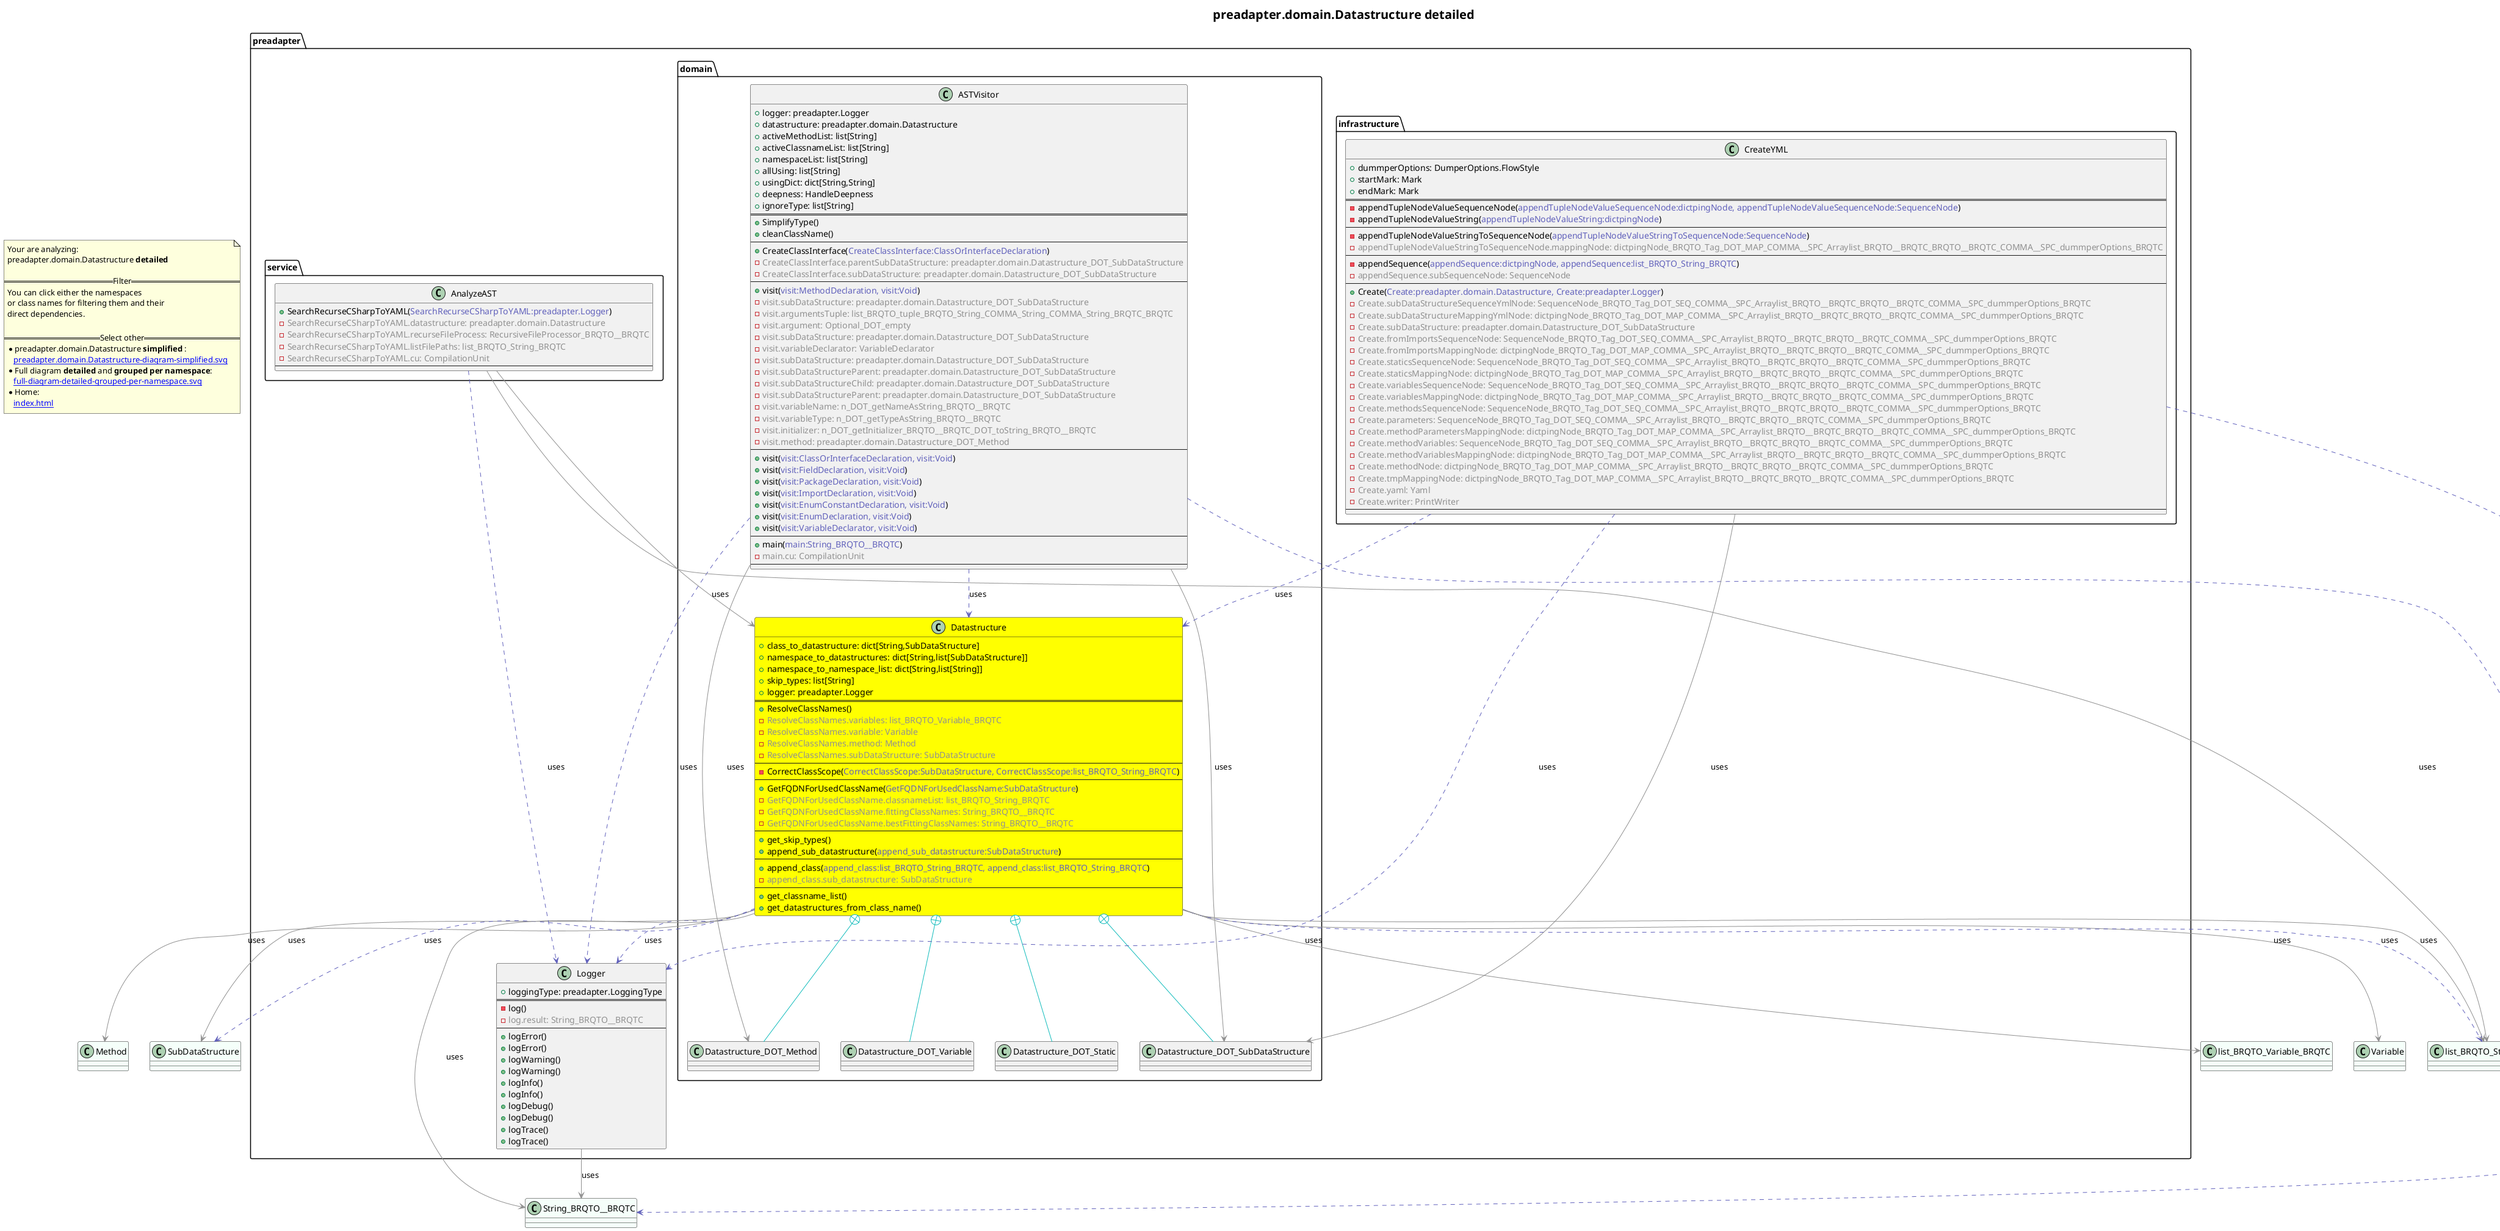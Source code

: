 @startuml
title <size:20>preadapter.domain.Datastructure **detailed** </size>
note "Your are analyzing:\npreadapter.domain.Datastructure **detailed** \n\n==Filter==\nYou can click either the namespaces \nor class names for filtering them and their\ndirect dependencies.\n\n==Select other==\n* preadapter.domain.Datastructure **simplified** :\n   [[preadapter.domain.Datastructure-diagram-simplified.svg]]\n* Full diagram **detailed** and **grouped per namespace**:\n   [[full-diagram-detailed-grouped-per-namespace.svg]]\n* Home:\n   [[index.html]]" as FloatingNote
class list_BRQTO_Variable_BRQTC [[list_BRQTO_Variable_BRQTC-diagram-detailed.svg]] #MintCream {
}
class Variable [[Variable-diagram-detailed.svg]] #MintCream {
}
class Method [[Method-diagram-detailed.svg]] #MintCream {
}
class SubDataStructure [[SubDataStructure-diagram-detailed.svg]] #MintCream {
}
class list_BRQTO_String_BRQTC [[list_BRQTO_String_BRQTC-diagram-detailed.svg]] #MintCream {
}
class String_BRQTO__BRQTC [[String_BRQTO__BRQTC-diagram-detailed.svg]] #MintCream {
}
class preadapter.Logger [[preadapter.Logger-diagram-detailed.svg]]  {
  + loggingType: preadapter.LoggingType
==
  - log(<font color="6060BB"></font>)
  - <font color="909090">log.result: String_BRQTO__BRQTC</font>
--
  + logError(<font color="6060BB"></font>)
  + logError(<font color="6060BB"></font>)
  + logWarning(<font color="6060BB"></font>)
  + logWarning(<font color="6060BB"></font>)
  + logInfo(<font color="6060BB"></font>)
  + logInfo(<font color="6060BB"></font>)
  + logDebug(<font color="6060BB"></font>)
  + logDebug(<font color="6060BB"></font>)
  + logTrace(<font color="6060BB"></font>)
  + logTrace(<font color="6060BB"></font>)
}
  class preadapter.domain.Datastructure [[preadapter.domain.Datastructure-diagram-detailed.svg]] #yellow {
    + class_to_datastructure: dict[String,SubDataStructure]
    + namespace_to_datastructures: dict[String,list[SubDataStructure]]
    + namespace_to_namespace_list: dict[String,list[String]]
    + skip_types: list[String]
    + logger: preadapter.Logger
==
    + ResolveClassNames(<font color="6060BB"></font>)
    - <font color="909090">ResolveClassNames.variables: list_BRQTO_Variable_BRQTC</font>
    - <font color="909090">ResolveClassNames.variable: Variable</font>
    - <font color="909090">ResolveClassNames.method: Method</font>
    - <font color="909090">ResolveClassNames.subDataStructure: SubDataStructure</font>
--
    - CorrectClassScope(<font color="6060BB">CorrectClassScope:SubDataStructure, CorrectClassScope:list_BRQTO_String_BRQTC</font>)
--
    + GetFQDNForUsedClassName(<font color="6060BB">GetFQDNForUsedClassName:SubDataStructure</font>)
    - <font color="909090">GetFQDNForUsedClassName.classnameList: list_BRQTO_String_BRQTC</font>
    - <font color="909090">GetFQDNForUsedClassName.fittingClassNames: String_BRQTO__BRQTC</font>
    - <font color="909090">GetFQDNForUsedClassName.bestFittingClassNames: String_BRQTO__BRQTC</font>
--
    + get_skip_types(<font color="6060BB"></font>)
    + append_sub_datastructure(<font color="6060BB">append_sub_datastructure:SubDataStructure</font>)
--
    + append_class(<font color="6060BB">append_class:list_BRQTO_String_BRQTC, append_class:list_BRQTO_String_BRQTC</font>)
    - <font color="909090">append_class.sub_datastructure: SubDataStructure</font>
--
    + get_classname_list(<font color="6060BB"></font>)
    + get_datastructures_from_class_name(<font color="6060BB"></font>)
  }
  class preadapter.domain.Datastructure_DOT_Method [[preadapter.domain.Datastructure_DOT_Method-diagram-detailed.svg]]  {
  }
  class preadapter.domain.Datastructure_DOT_Static [[preadapter.domain.Datastructure_DOT_Static-diagram-detailed.svg]]  {
  }
  class preadapter.domain.Datastructure_DOT_Variable [[preadapter.domain.Datastructure_DOT_Variable-diagram-detailed.svg]]  {
  }
  class preadapter.domain.Datastructure_DOT_SubDataStructure [[preadapter.domain.Datastructure_DOT_SubDataStructure-diagram-detailed.svg]]  {
  }
  class preadapter.domain.ASTVisitor [[preadapter.domain.ASTVisitor-diagram-detailed.svg]]  {
    + logger: preadapter.Logger
    + datastructure: preadapter.domain.Datastructure
    + activeMethodList: list[String]
    + activeClassnameList: list[String]
    + namespaceList: list[String]
    + allUsing: list[String]
    + usingDict: dict[String,String]
    + deepness: HandleDeepness
    + ignoreType: list[String]
==
    + SimplifyType(<font color="6060BB"></font>)
    + cleanClassName(<font color="6060BB"></font>)
--
    + CreateClassInterface(<font color="6060BB">CreateClassInterface:ClassOrInterfaceDeclaration</font>)
    - <font color="909090">CreateClassInterface.parentSubDataStructure: preadapter.domain.Datastructure_DOT_SubDataStructure</font>
    - <font color="909090">CreateClassInterface.subDataStructure: preadapter.domain.Datastructure_DOT_SubDataStructure</font>
--
    + visit(<font color="6060BB">visit:MethodDeclaration, visit:Void</font>)
    - <font color="909090">visit.subDataStructure: preadapter.domain.Datastructure_DOT_SubDataStructure</font>
    - <font color="909090">visit.argumentsTuple: list_BRQTO_tuple_BRQTO_String_COMMA_String_COMMA_String_BRQTC_BRQTC</font>
    - <font color="909090">visit.argument: Optional_DOT_empty</font>
    - <font color="909090">visit.subDataStructure: preadapter.domain.Datastructure_DOT_SubDataStructure</font>
    - <font color="909090">visit.variableDeclarator: VariableDeclarator</font>
    - <font color="909090">visit.subDataStructure: preadapter.domain.Datastructure_DOT_SubDataStructure</font>
    - <font color="909090">visit.subDataStructureParent: preadapter.domain.Datastructure_DOT_SubDataStructure</font>
    - <font color="909090">visit.subDataStructureChild: preadapter.domain.Datastructure_DOT_SubDataStructure</font>
    - <font color="909090">visit.subDataStructureParent: preadapter.domain.Datastructure_DOT_SubDataStructure</font>
    - <font color="909090">visit.variableName: n_DOT_getNameAsString_BRQTO__BRQTC</font>
    - <font color="909090">visit.variableType: n_DOT_getTypeAsString_BRQTO__BRQTC</font>
    - <font color="909090">visit.initializer: n_DOT_getInitializer_BRQTO__BRQTC_DOT_toString_BRQTO__BRQTC</font>
    - <font color="909090">visit.method: preadapter.domain.Datastructure_DOT_Method</font>
--
    + visit(<font color="6060BB">visit:ClassOrInterfaceDeclaration, visit:Void</font>)
    + visit(<font color="6060BB">visit:FieldDeclaration, visit:Void</font>)
    + visit(<font color="6060BB">visit:PackageDeclaration, visit:Void</font>)
    + visit(<font color="6060BB">visit:ImportDeclaration, visit:Void</font>)
    + visit(<font color="6060BB">visit:EnumConstantDeclaration, visit:Void</font>)
    + visit(<font color="6060BB">visit:EnumDeclaration, visit:Void</font>)
    + visit(<font color="6060BB">visit:VariableDeclarator, visit:Void</font>)
--
    + main(<font color="6060BB">main:String_BRQTO__BRQTC</font>)
    - <font color="909090">main.cu: CompilationUnit</font>
--
  }
  class preadapter.infrastructure.CreateYML [[preadapter.infrastructure.CreateYML-diagram-detailed.svg]]  {
    + dummperOptions: DumperOptions.FlowStyle
    + startMark: Mark
    + endMark: Mark
==
    - appendTupleNodeValueSequenceNode(<font color="6060BB">appendTupleNodeValueSequenceNode:dictpingNode, appendTupleNodeValueSequenceNode:SequenceNode</font>)
    - appendTupleNodeValueString(<font color="6060BB">appendTupleNodeValueString:dictpingNode</font>)
--
    - appendTupleNodeValueStringToSequenceNode(<font color="6060BB">appendTupleNodeValueStringToSequenceNode:SequenceNode</font>)
    - <font color="909090">appendTupleNodeValueStringToSequenceNode.mappingNode: dictpingNode_BRQTO_Tag_DOT_MAP_COMMA__SPC_Arraylist_BRQTO__BRQTC_BRQTO__BRQTC_COMMA__SPC_dummperOptions_BRQTC</font>
--
    - appendSequence(<font color="6060BB">appendSequence:dictpingNode, appendSequence:list_BRQTO_String_BRQTC</font>)
    - <font color="909090">appendSequence.subSequenceNode: SequenceNode</font>
--
    + Create(<font color="6060BB">Create:preadapter.domain.Datastructure, Create:preadapter.Logger</font>)
    - <font color="909090">Create.subDataStructureSequenceYmlNode: SequenceNode_BRQTO_Tag_DOT_SEQ_COMMA__SPC_Arraylist_BRQTO__BRQTC_BRQTO__BRQTC_COMMA__SPC_dummperOptions_BRQTC</font>
    - <font color="909090">Create.subDataStructureMappingYmlNode: dictpingNode_BRQTO_Tag_DOT_MAP_COMMA__SPC_Arraylist_BRQTO__BRQTC_BRQTO__BRQTC_COMMA__SPC_dummperOptions_BRQTC</font>
    - <font color="909090">Create.subDataStructure: preadapter.domain.Datastructure_DOT_SubDataStructure</font>
    - <font color="909090">Create.fromImportsSequenceNode: SequenceNode_BRQTO_Tag_DOT_SEQ_COMMA__SPC_Arraylist_BRQTO__BRQTC_BRQTO__BRQTC_COMMA__SPC_dummperOptions_BRQTC</font>
    - <font color="909090">Create.fromImportsMappingNode: dictpingNode_BRQTO_Tag_DOT_MAP_COMMA__SPC_Arraylist_BRQTO__BRQTC_BRQTO__BRQTC_COMMA__SPC_dummperOptions_BRQTC</font>
    - <font color="909090">Create.staticsSequenceNode: SequenceNode_BRQTO_Tag_DOT_SEQ_COMMA__SPC_Arraylist_BRQTO__BRQTC_BRQTO__BRQTC_COMMA__SPC_dummperOptions_BRQTC</font>
    - <font color="909090">Create.staticsMappingNode: dictpingNode_BRQTO_Tag_DOT_MAP_COMMA__SPC_Arraylist_BRQTO__BRQTC_BRQTO__BRQTC_COMMA__SPC_dummperOptions_BRQTC</font>
    - <font color="909090">Create.variablesSequenceNode: SequenceNode_BRQTO_Tag_DOT_SEQ_COMMA__SPC_Arraylist_BRQTO__BRQTC_BRQTO__BRQTC_COMMA__SPC_dummperOptions_BRQTC</font>
    - <font color="909090">Create.variablesMappingNode: dictpingNode_BRQTO_Tag_DOT_MAP_COMMA__SPC_Arraylist_BRQTO__BRQTC_BRQTO__BRQTC_COMMA__SPC_dummperOptions_BRQTC</font>
    - <font color="909090">Create.methodsSequenceNode: SequenceNode_BRQTO_Tag_DOT_SEQ_COMMA__SPC_Arraylist_BRQTO__BRQTC_BRQTO__BRQTC_COMMA__SPC_dummperOptions_BRQTC</font>
    - <font color="909090">Create.parameters: SequenceNode_BRQTO_Tag_DOT_SEQ_COMMA__SPC_Arraylist_BRQTO__BRQTC_BRQTO__BRQTC_COMMA__SPC_dummperOptions_BRQTC</font>
    - <font color="909090">Create.methodParametersMappingNode: dictpingNode_BRQTO_Tag_DOT_MAP_COMMA__SPC_Arraylist_BRQTO__BRQTC_BRQTO__BRQTC_COMMA__SPC_dummperOptions_BRQTC</font>
    - <font color="909090">Create.methodVariables: SequenceNode_BRQTO_Tag_DOT_SEQ_COMMA__SPC_Arraylist_BRQTO__BRQTC_BRQTO__BRQTC_COMMA__SPC_dummperOptions_BRQTC</font>
    - <font color="909090">Create.methodVariablesMappingNode: dictpingNode_BRQTO_Tag_DOT_MAP_COMMA__SPC_Arraylist_BRQTO__BRQTC_BRQTO__BRQTC_COMMA__SPC_dummperOptions_BRQTC</font>
    - <font color="909090">Create.methodNode: dictpingNode_BRQTO_Tag_DOT_MAP_COMMA__SPC_Arraylist_BRQTO__BRQTC_BRQTO__BRQTC_COMMA__SPC_dummperOptions_BRQTC</font>
    - <font color="909090">Create.tmpMappingNode: dictpingNode_BRQTO_Tag_DOT_MAP_COMMA__SPC_Arraylist_BRQTO__BRQTC_BRQTO__BRQTC_COMMA__SPC_dummperOptions_BRQTC</font>
    - <font color="909090">Create.yaml: Yaml</font>
    - <font color="909090">Create.writer: PrintWriter</font>
--
  }
  class preadapter.service.AnalyzeAST [[preadapter.service.AnalyzeAST-diagram-detailed.svg]]  {
    + SearchRecurseCSharpToYAML(<font color="6060BB">SearchRecurseCSharpToYAML:preadapter.Logger</font>)
    - <font color="909090">SearchRecurseCSharpToYAML.datastructure: preadapter.domain.Datastructure</font>
    - <font color="909090">SearchRecurseCSharpToYAML.recurseFileProcess: RecursiveFileProcessor_BRQTO__BRQTC</font>
    - <font color="909090">SearchRecurseCSharpToYAML.listFilePaths: list_BRQTO_String_BRQTC</font>
    - <font color="909090">SearchRecurseCSharpToYAML.cu: CompilationUnit</font>
--
  }
 ' *************************************** 
 ' *************************************** 
 ' *************************************** 
' Class relations extracted from namespace:
' 
' Class relations extracted from namespace:
' preadapter
preadapter.Logger -[#909090]-> String_BRQTO__BRQTC  : uses 
' Class relations extracted from namespace:
' preadapter.domain
preadapter.domain.Datastructure +-[#10BBBB]- preadapter.domain.Datastructure_DOT_Method 
preadapter.domain.Datastructure +-[#10BBBB]- preadapter.domain.Datastructure_DOT_Static 
preadapter.domain.Datastructure +-[#10BBBB]- preadapter.domain.Datastructure_DOT_Variable 
preadapter.domain.Datastructure +-[#10BBBB]- preadapter.domain.Datastructure_DOT_SubDataStructure 
preadapter.domain.Datastructure .[#6060BB].> preadapter.Logger  : uses 
preadapter.domain.Datastructure -[#909090]-> list_BRQTO_Variable_BRQTC  : uses 
preadapter.domain.Datastructure -[#909090]-> Variable  : uses 
preadapter.domain.Datastructure -[#909090]-> Method  : uses 
preadapter.domain.Datastructure -[#909090]-> SubDataStructure  : uses 
preadapter.domain.Datastructure .[#6060BB].> SubDataStructure  : uses 
preadapter.domain.Datastructure .[#6060BB].> list_BRQTO_String_BRQTC  : uses 
preadapter.domain.Datastructure -[#909090]-> list_BRQTO_String_BRQTC  : uses 
preadapter.domain.Datastructure -[#909090]-> String_BRQTO__BRQTC  : uses 
preadapter.domain.ASTVisitor .[#6060BB].> preadapter.Logger  : uses 
preadapter.domain.ASTVisitor .[#6060BB].> preadapter.domain.Datastructure  : uses 
preadapter.domain.ASTVisitor -[#909090]-> preadapter.domain.Datastructure_DOT_SubDataStructure  : uses 
preadapter.domain.ASTVisitor -[#909090]-> preadapter.domain.Datastructure_DOT_Method  : uses 
preadapter.domain.ASTVisitor .[#6060BB].> String_BRQTO__BRQTC  : uses 
' Class relations extracted from namespace:
' preadapter.infrastructure
preadapter.infrastructure.CreateYML .[#6060BB].> list_BRQTO_String_BRQTC  : uses 
preadapter.infrastructure.CreateYML .[#6060BB].> preadapter.domain.Datastructure  : uses 
preadapter.infrastructure.CreateYML .[#6060BB].> preadapter.Logger  : uses 
preadapter.infrastructure.CreateYML -[#909090]-> preadapter.domain.Datastructure_DOT_SubDataStructure  : uses 
' Class relations extracted from namespace:
' preadapter.service
preadapter.service.AnalyzeAST .[#6060BB].> preadapter.Logger  : uses 
preadapter.service.AnalyzeAST -[#909090]-> preadapter.domain.Datastructure  : uses 
preadapter.service.AnalyzeAST -[#909090]-> list_BRQTO_String_BRQTC  : uses 
@enduml